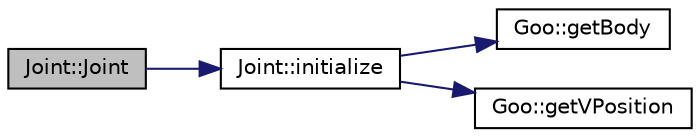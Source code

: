 digraph G
{
  edge [fontname="Helvetica",fontsize="10",labelfontname="Helvetica",labelfontsize="10"];
  node [fontname="Helvetica",fontsize="10",shape=record];
  rankdir="LR";
  Node1 [label="Joint::Joint",height=0.2,width=0.4,color="black", fillcolor="grey75", style="filled" fontcolor="black"];
  Node1 -> Node2 [color="midnightblue",fontsize="10",style="solid",fontname="Helvetica"];
  Node2 [label="Joint::initialize",height=0.2,width=0.4,color="black", fillcolor="white", style="filled",URL="$classJoint.html#a60949001504e6becb207699df45949d8"];
  Node2 -> Node3 [color="midnightblue",fontsize="10",style="solid",fontname="Helvetica"];
  Node3 [label="Goo::getBody",height=0.2,width=0.4,color="black", fillcolor="white", style="filled",URL="$classGoo.html#a314afea0927fa89c5d2c50bf8893ed0c"];
  Node2 -> Node4 [color="midnightblue",fontsize="10",style="solid",fontname="Helvetica"];
  Node4 [label="Goo::getVPosition",height=0.2,width=0.4,color="black", fillcolor="white", style="filled",URL="$classGoo.html#aa73714c6bc45881fadb6638d11c884bd"];
}
